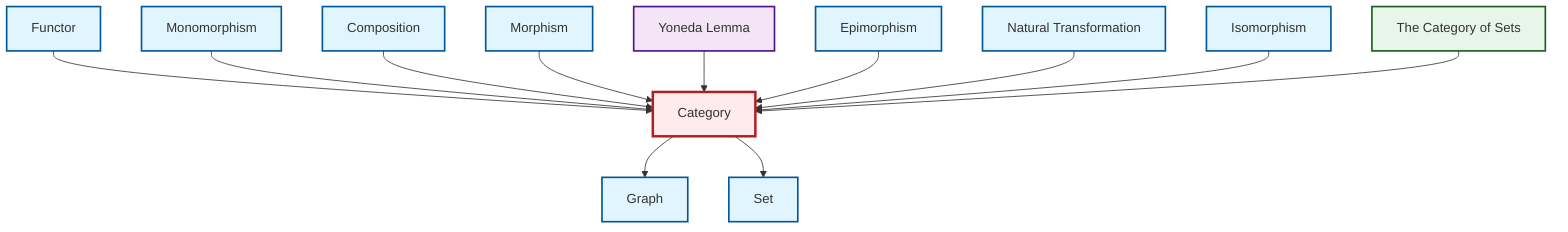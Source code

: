 graph TD
    classDef definition fill:#e1f5fe,stroke:#01579b,stroke-width:2px
    classDef theorem fill:#f3e5f5,stroke:#4a148c,stroke-width:2px
    classDef axiom fill:#fff3e0,stroke:#e65100,stroke-width:2px
    classDef example fill:#e8f5e9,stroke:#1b5e20,stroke-width:2px
    classDef current fill:#ffebee,stroke:#b71c1c,stroke-width:3px
    thm-yoneda["Yoneda Lemma"]:::theorem
    def-graph["Graph"]:::definition
    def-morphism["Morphism"]:::definition
    def-natural-transformation["Natural Transformation"]:::definition
    def-set["Set"]:::definition
    def-isomorphism["Isomorphism"]:::definition
    def-composition["Composition"]:::definition
    def-functor["Functor"]:::definition
    def-category["Category"]:::definition
    def-monomorphism["Monomorphism"]:::definition
    def-epimorphism["Epimorphism"]:::definition
    ex-set-category["The Category of Sets"]:::example
    def-functor --> def-category
    def-monomorphism --> def-category
    def-composition --> def-category
    def-morphism --> def-category
    thm-yoneda --> def-category
    def-epimorphism --> def-category
    def-category --> def-graph
    def-natural-transformation --> def-category
    def-category --> def-set
    def-isomorphism --> def-category
    ex-set-category --> def-category
    class def-category current